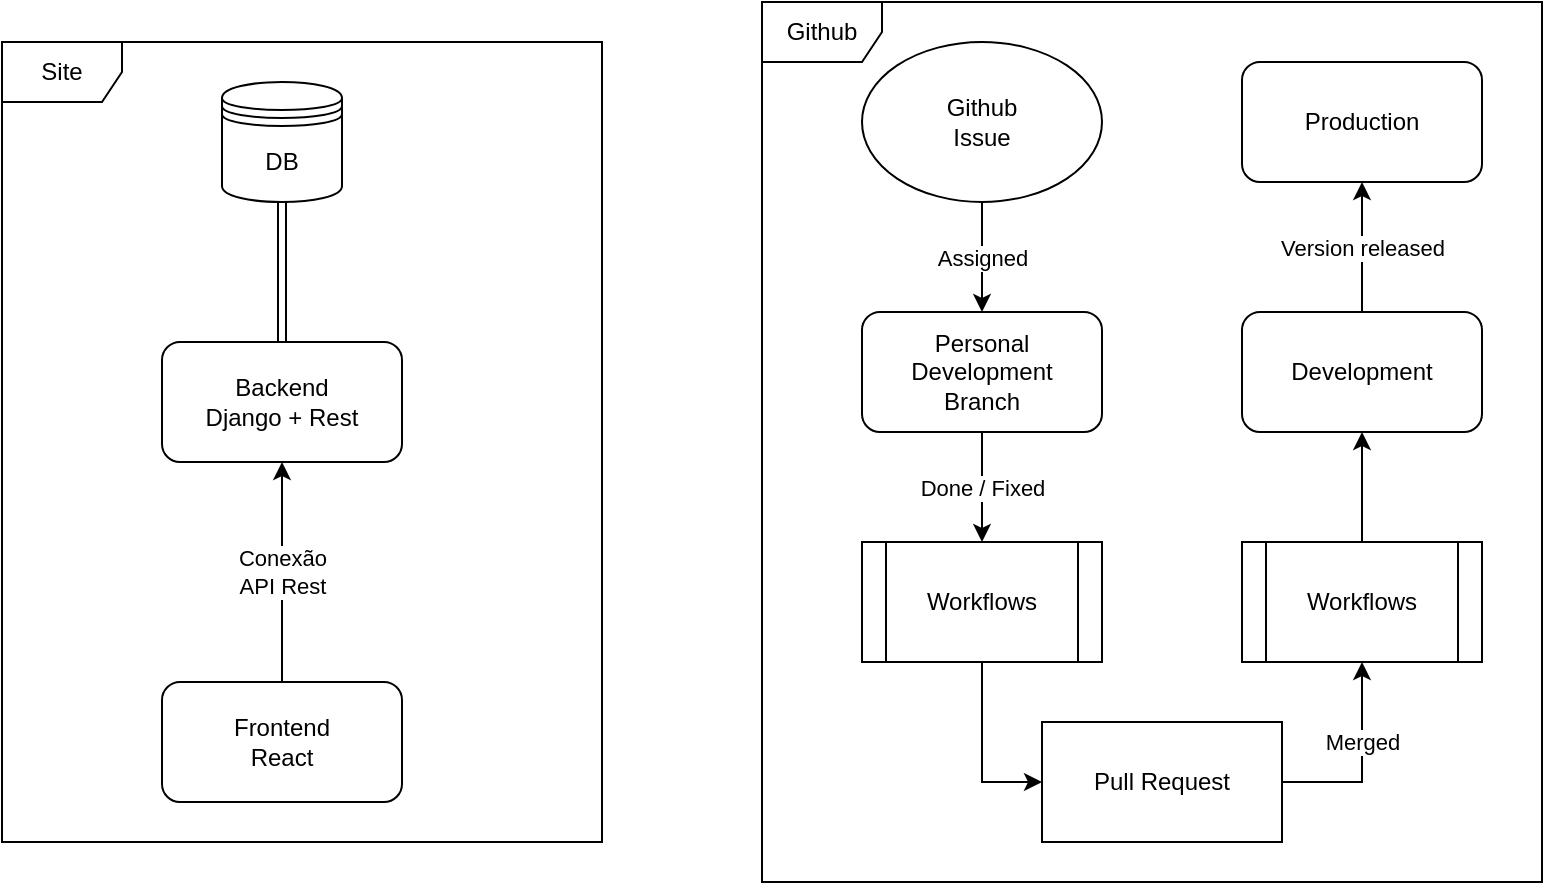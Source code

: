 <mxfile version="22.0.8" type="device">
  <diagram name="Page-1" id="MFobO5SOsz_IWEaSHGrF">
    <mxGraphModel dx="1050" dy="654" grid="1" gridSize="10" guides="1" tooltips="1" connect="1" arrows="1" fold="1" page="1" pageScale="1" pageWidth="850" pageHeight="1100" math="0" shadow="0">
      <root>
        <mxCell id="0" />
        <mxCell id="1" parent="0" />
        <mxCell id="TE616-ZBi4tfNnkNJZ4B-10" value="" style="group;movable=0;resizable=0;rotatable=0;deletable=0;editable=0;locked=1;connectable=0;" vertex="1" connectable="0" parent="1">
          <mxGeometry x="50" y="80" width="300" height="400" as="geometry" />
        </mxCell>
        <mxCell id="TE616-ZBi4tfNnkNJZ4B-1" value="Backend&lt;br&gt;Django + Rest" style="rounded=1;whiteSpace=wrap;html=1;" vertex="1" parent="TE616-ZBi4tfNnkNJZ4B-10">
          <mxGeometry x="80" y="150" width="120" height="60" as="geometry" />
        </mxCell>
        <mxCell id="TE616-ZBi4tfNnkNJZ4B-2" value="Frontend&lt;br&gt;React" style="rounded=1;whiteSpace=wrap;html=1;" vertex="1" parent="TE616-ZBi4tfNnkNJZ4B-10">
          <mxGeometry x="80" y="320" width="120" height="60" as="geometry" />
        </mxCell>
        <mxCell id="TE616-ZBi4tfNnkNJZ4B-3" value="Conexão&lt;br&gt;API Rest" style="edgeStyle=orthogonalEdgeStyle;rounded=0;orthogonalLoop=1;jettySize=auto;html=1;startArrow=classic;startFill=1;endArrow=none;endFill=0;" edge="1" parent="TE616-ZBi4tfNnkNJZ4B-10" source="TE616-ZBi4tfNnkNJZ4B-1" target="TE616-ZBi4tfNnkNJZ4B-2">
          <mxGeometry relative="1" as="geometry" />
        </mxCell>
        <mxCell id="TE616-ZBi4tfNnkNJZ4B-5" value="DB" style="shape=datastore;whiteSpace=wrap;html=1;" vertex="1" parent="TE616-ZBi4tfNnkNJZ4B-10">
          <mxGeometry x="110" y="20" width="60" height="60" as="geometry" />
        </mxCell>
        <mxCell id="TE616-ZBi4tfNnkNJZ4B-6" style="edgeStyle=orthogonalEdgeStyle;rounded=0;orthogonalLoop=1;jettySize=auto;html=1;exitX=0.5;exitY=0;exitDx=0;exitDy=0;entryX=0.5;entryY=1;entryDx=0;entryDy=0;startArrow=classic;startFill=1;shape=link;" edge="1" parent="TE616-ZBi4tfNnkNJZ4B-10" source="TE616-ZBi4tfNnkNJZ4B-1" target="TE616-ZBi4tfNnkNJZ4B-5">
          <mxGeometry relative="1" as="geometry" />
        </mxCell>
        <mxCell id="TE616-ZBi4tfNnkNJZ4B-9" value="Site" style="shape=umlFrame;whiteSpace=wrap;html=1;pointerEvents=0;" vertex="1" parent="TE616-ZBi4tfNnkNJZ4B-10">
          <mxGeometry width="300" height="400" as="geometry" />
        </mxCell>
        <mxCell id="TE616-ZBi4tfNnkNJZ4B-36" value="" style="group;movable=0;resizable=0;rotatable=0;deletable=0;editable=0;locked=1;connectable=0;" vertex="1" connectable="0" parent="1">
          <mxGeometry x="430" y="60" width="390" height="440" as="geometry" />
        </mxCell>
        <mxCell id="TE616-ZBi4tfNnkNJZ4B-11" value="Personal&lt;br&gt;Development&lt;br&gt;Branch" style="rounded=1;whiteSpace=wrap;html=1;" vertex="1" parent="TE616-ZBi4tfNnkNJZ4B-36">
          <mxGeometry x="50" y="155" width="120" height="60" as="geometry" />
        </mxCell>
        <mxCell id="TE616-ZBi4tfNnkNJZ4B-17" value="Workflows" style="shape=process;whiteSpace=wrap;html=1;backgroundOutline=1;" vertex="1" parent="TE616-ZBi4tfNnkNJZ4B-36">
          <mxGeometry x="50" y="270" width="120" height="60" as="geometry" />
        </mxCell>
        <mxCell id="TE616-ZBi4tfNnkNJZ4B-18" value="Done / Fixed" style="edgeStyle=orthogonalEdgeStyle;rounded=0;orthogonalLoop=1;jettySize=auto;html=1;exitX=0.5;exitY=1;exitDx=0;exitDy=0;entryX=0.5;entryY=0;entryDx=0;entryDy=0;" edge="1" parent="TE616-ZBi4tfNnkNJZ4B-36" source="TE616-ZBi4tfNnkNJZ4B-11" target="TE616-ZBi4tfNnkNJZ4B-17">
          <mxGeometry relative="1" as="geometry" />
        </mxCell>
        <mxCell id="TE616-ZBi4tfNnkNJZ4B-20" value="Pull Request" style="whiteSpace=wrap;html=1;" vertex="1" parent="TE616-ZBi4tfNnkNJZ4B-36">
          <mxGeometry x="140" y="360" width="120" height="60" as="geometry" />
        </mxCell>
        <mxCell id="TE616-ZBi4tfNnkNJZ4B-32" style="edgeStyle=orthogonalEdgeStyle;rounded=0;orthogonalLoop=1;jettySize=auto;html=1;exitX=0.5;exitY=1;exitDx=0;exitDy=0;entryX=0;entryY=0.5;entryDx=0;entryDy=0;" edge="1" parent="TE616-ZBi4tfNnkNJZ4B-36" source="TE616-ZBi4tfNnkNJZ4B-17" target="TE616-ZBi4tfNnkNJZ4B-20">
          <mxGeometry relative="1" as="geometry" />
        </mxCell>
        <mxCell id="TE616-ZBi4tfNnkNJZ4B-22" value="Workflows" style="shape=process;whiteSpace=wrap;html=1;backgroundOutline=1;" vertex="1" parent="TE616-ZBi4tfNnkNJZ4B-36">
          <mxGeometry x="240" y="270" width="120" height="60" as="geometry" />
        </mxCell>
        <mxCell id="TE616-ZBi4tfNnkNJZ4B-33" value="Merged" style="edgeStyle=orthogonalEdgeStyle;rounded=0;orthogonalLoop=1;jettySize=auto;html=1;exitX=1;exitY=0.5;exitDx=0;exitDy=0;entryX=0.5;entryY=1;entryDx=0;entryDy=0;" edge="1" parent="TE616-ZBi4tfNnkNJZ4B-36" source="TE616-ZBi4tfNnkNJZ4B-20" target="TE616-ZBi4tfNnkNJZ4B-22">
          <mxGeometry x="0.2" relative="1" as="geometry">
            <mxPoint as="offset" />
          </mxGeometry>
        </mxCell>
        <mxCell id="TE616-ZBi4tfNnkNJZ4B-24" value="Development" style="rounded=1;whiteSpace=wrap;html=1;" vertex="1" parent="TE616-ZBi4tfNnkNJZ4B-36">
          <mxGeometry x="240" y="155" width="120" height="60" as="geometry" />
        </mxCell>
        <mxCell id="TE616-ZBi4tfNnkNJZ4B-34" style="edgeStyle=orthogonalEdgeStyle;rounded=0;orthogonalLoop=1;jettySize=auto;html=1;exitX=0.5;exitY=0;exitDx=0;exitDy=0;entryX=0.5;entryY=1;entryDx=0;entryDy=0;" edge="1" parent="TE616-ZBi4tfNnkNJZ4B-36" source="TE616-ZBi4tfNnkNJZ4B-22" target="TE616-ZBi4tfNnkNJZ4B-24">
          <mxGeometry relative="1" as="geometry" />
        </mxCell>
        <mxCell id="TE616-ZBi4tfNnkNJZ4B-27" value="Assigned" style="edgeStyle=orthogonalEdgeStyle;rounded=0;orthogonalLoop=1;jettySize=auto;html=1;exitX=0.5;exitY=1;exitDx=0;exitDy=0;entryX=0.5;entryY=0;entryDx=0;entryDy=0;" edge="1" parent="TE616-ZBi4tfNnkNJZ4B-36" source="TE616-ZBi4tfNnkNJZ4B-26" target="TE616-ZBi4tfNnkNJZ4B-11">
          <mxGeometry relative="1" as="geometry" />
        </mxCell>
        <mxCell id="TE616-ZBi4tfNnkNJZ4B-26" value="Github&lt;br&gt;Issue" style="ellipse;whiteSpace=wrap;html=1;" vertex="1" parent="TE616-ZBi4tfNnkNJZ4B-36">
          <mxGeometry x="50" y="20" width="120" height="80" as="geometry" />
        </mxCell>
        <mxCell id="TE616-ZBi4tfNnkNJZ4B-28" value="Production" style="rounded=1;whiteSpace=wrap;html=1;" vertex="1" parent="TE616-ZBi4tfNnkNJZ4B-36">
          <mxGeometry x="240" y="30" width="120" height="60" as="geometry" />
        </mxCell>
        <mxCell id="TE616-ZBi4tfNnkNJZ4B-29" value="Version released" style="edgeStyle=orthogonalEdgeStyle;rounded=0;orthogonalLoop=1;jettySize=auto;html=1;" edge="1" parent="TE616-ZBi4tfNnkNJZ4B-36" source="TE616-ZBi4tfNnkNJZ4B-24" target="TE616-ZBi4tfNnkNJZ4B-28">
          <mxGeometry relative="1" as="geometry" />
        </mxCell>
        <mxCell id="TE616-ZBi4tfNnkNJZ4B-35" value="Github" style="shape=umlFrame;whiteSpace=wrap;html=1;pointerEvents=0;" vertex="1" parent="TE616-ZBi4tfNnkNJZ4B-36">
          <mxGeometry width="390" height="440" as="geometry" />
        </mxCell>
      </root>
    </mxGraphModel>
  </diagram>
</mxfile>
